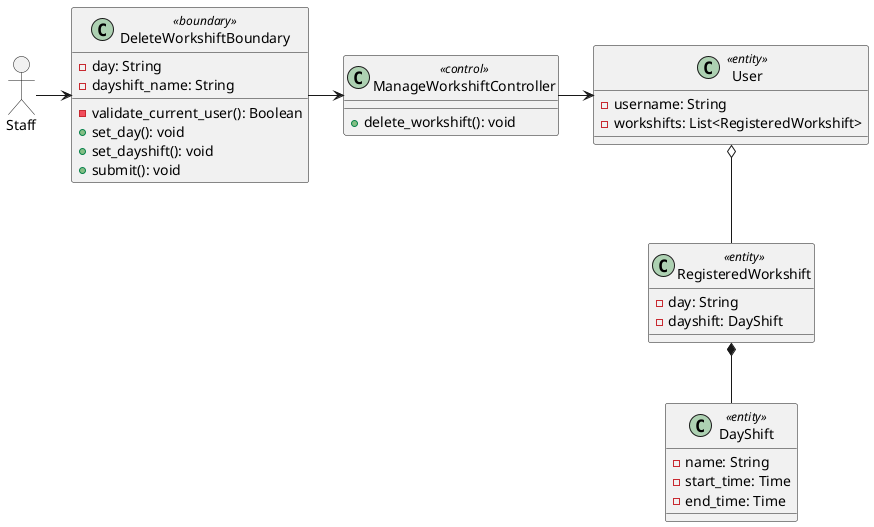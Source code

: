@startuml

allowmixing

actor Staff

class DeleteWorkshiftBoundary <<boundary>> {
    - day: String
    - dayshift_name: String
    
    - validate_current_user(): Boolean
    + set_day(): void
    + set_dayshift(): void
    + submit(): void
}

class ManageWorkshiftController <<control>> {

    + delete_workshift(): void
}

class User <<entity>> {
    - username: String
    - workshifts: List<RegisteredWorkshift>
}

class RegisteredWorkshift <<entity>> {
    - day: String
    - dayshift: DayShift
}

class DayShift <<entity>> {
    - name: String
    - start_time: Time
    - end_time: Time
}

Staff -> DeleteWorkshiftBoundary
DeleteWorkshiftBoundary -right-> ManageWorkshiftController
ManageWorkshiftController -right-> User
User o-- RegisteredWorkshift
RegisteredWorkshift *-- DayShift

@enduml
